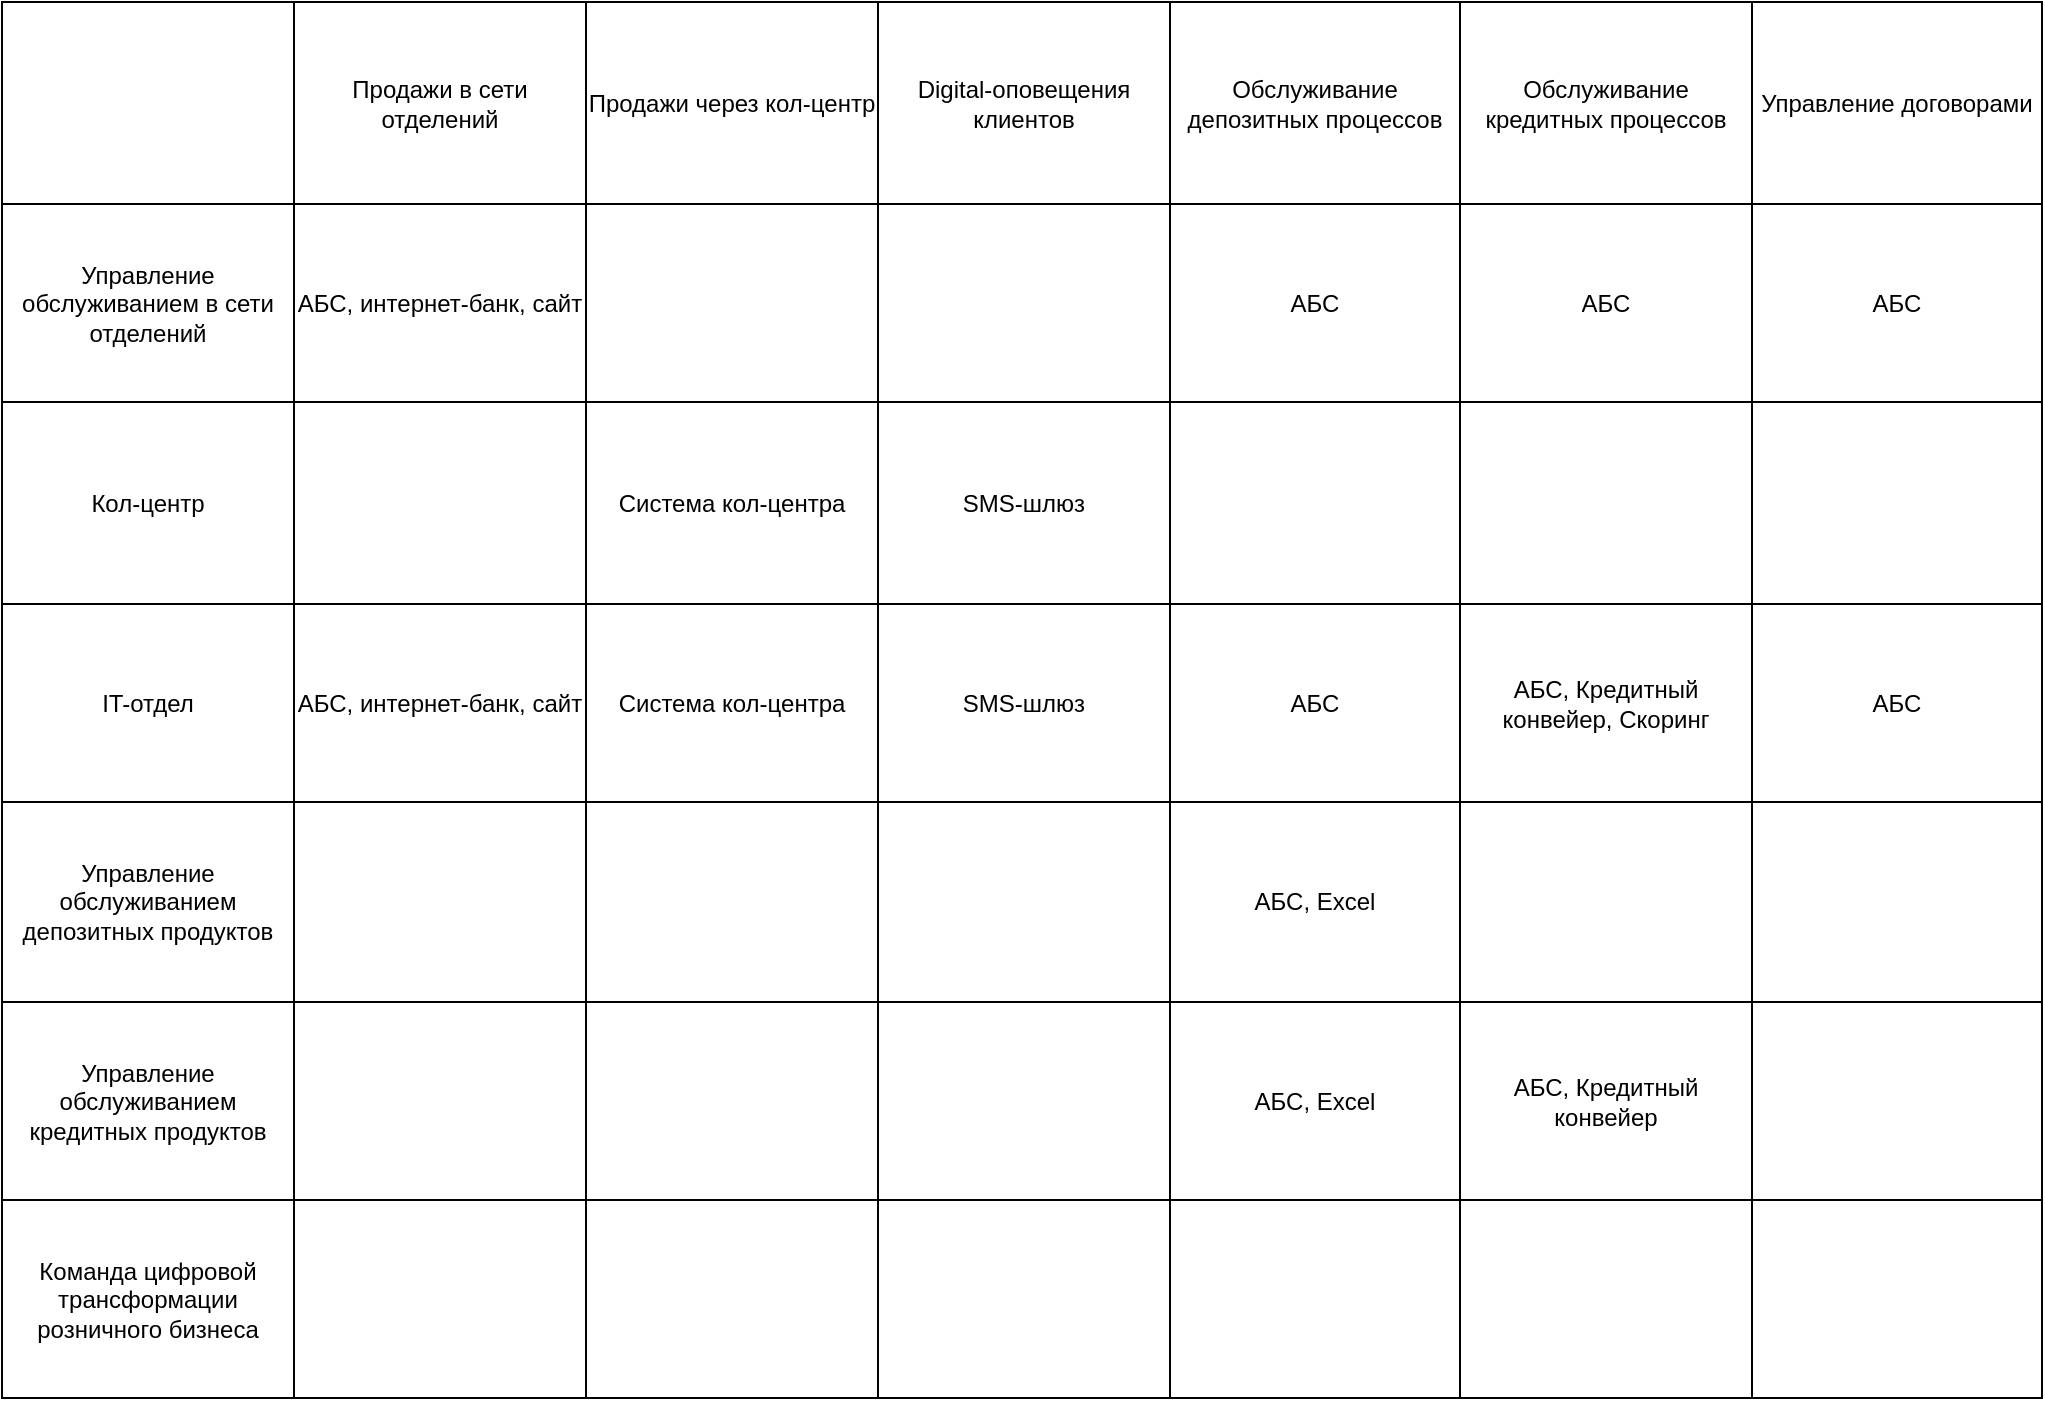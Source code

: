 <mxfile version="28.0.6" pages="2">
  <diagram id="rxKdcGtbKbgMEysclwxD" name="Карта текущего IT-ландшафта">
    <mxGraphModel dx="1692" dy="832" grid="1" gridSize="10" guides="1" tooltips="1" connect="1" arrows="1" fold="1" page="1" pageScale="1" pageWidth="850" pageHeight="1100" math="0" shadow="0">
      <root>
        <mxCell id="0" />
        <mxCell id="1" parent="0" />
        <mxCell id="GfLItW4zuN12n2_-C4HT-1" value="" style="shape=table;startSize=0;container=1;collapsible=0;childLayout=tableLayout;" vertex="1" parent="1">
          <mxGeometry x="100" y="140" width="1020" height="698" as="geometry" />
        </mxCell>
        <mxCell id="GfLItW4zuN12n2_-C4HT-2" value="" style="shape=tableRow;horizontal=0;startSize=0;swimlaneHead=0;swimlaneBody=0;strokeColor=inherit;top=0;left=0;bottom=0;right=0;collapsible=0;dropTarget=0;fillColor=none;points=[[0,0.5],[1,0.5]];portConstraint=eastwest;" vertex="1" parent="GfLItW4zuN12n2_-C4HT-1">
          <mxGeometry width="1020" height="101" as="geometry" />
        </mxCell>
        <mxCell id="GfLItW4zuN12n2_-C4HT-3" value="" style="shape=partialRectangle;html=1;whiteSpace=wrap;connectable=0;strokeColor=inherit;overflow=hidden;fillColor=none;top=0;left=0;bottom=0;right=0;pointerEvents=1;" vertex="1" parent="GfLItW4zuN12n2_-C4HT-2">
          <mxGeometry width="146" height="101" as="geometry">
            <mxRectangle width="146" height="101" as="alternateBounds" />
          </mxGeometry>
        </mxCell>
        <mxCell id="GfLItW4zuN12n2_-C4HT-4" value="Продажи в сети отделений" style="shape=partialRectangle;html=1;whiteSpace=wrap;connectable=0;strokeColor=inherit;overflow=hidden;fillColor=none;top=0;left=0;bottom=0;right=0;pointerEvents=1;" vertex="1" parent="GfLItW4zuN12n2_-C4HT-2">
          <mxGeometry x="146" width="146" height="101" as="geometry">
            <mxRectangle width="146" height="101" as="alternateBounds" />
          </mxGeometry>
        </mxCell>
        <mxCell id="GfLItW4zuN12n2_-C4HT-5" value="Продажи через кол-центр" style="shape=partialRectangle;html=1;whiteSpace=wrap;connectable=0;strokeColor=inherit;overflow=hidden;fillColor=none;top=0;left=0;bottom=0;right=0;pointerEvents=1;" vertex="1" parent="GfLItW4zuN12n2_-C4HT-2">
          <mxGeometry x="292" width="146" height="101" as="geometry">
            <mxRectangle width="146" height="101" as="alternateBounds" />
          </mxGeometry>
        </mxCell>
        <mxCell id="GfLItW4zuN12n2_-C4HT-6" value="Digital-оповещения клиентов" style="shape=partialRectangle;html=1;whiteSpace=wrap;connectable=0;strokeColor=inherit;overflow=hidden;fillColor=none;top=0;left=0;bottom=0;right=0;pointerEvents=1;" vertex="1" parent="GfLItW4zuN12n2_-C4HT-2">
          <mxGeometry x="438" width="146" height="101" as="geometry">
            <mxRectangle width="146" height="101" as="alternateBounds" />
          </mxGeometry>
        </mxCell>
        <mxCell id="GfLItW4zuN12n2_-C4HT-7" value="Обслуживание депозитных процессов" style="shape=partialRectangle;html=1;whiteSpace=wrap;connectable=0;strokeColor=inherit;overflow=hidden;fillColor=none;top=0;left=0;bottom=0;right=0;pointerEvents=1;" vertex="1" parent="GfLItW4zuN12n2_-C4HT-2">
          <mxGeometry x="584" width="145" height="101" as="geometry">
            <mxRectangle width="145" height="101" as="alternateBounds" />
          </mxGeometry>
        </mxCell>
        <mxCell id="GfLItW4zuN12n2_-C4HT-8" value="Обслуживание кредитных процессов" style="shape=partialRectangle;html=1;whiteSpace=wrap;connectable=0;strokeColor=inherit;overflow=hidden;fillColor=none;top=0;left=0;bottom=0;right=0;pointerEvents=1;" vertex="1" parent="GfLItW4zuN12n2_-C4HT-2">
          <mxGeometry x="729" width="146" height="101" as="geometry">
            <mxRectangle width="146" height="101" as="alternateBounds" />
          </mxGeometry>
        </mxCell>
        <mxCell id="GfLItW4zuN12n2_-C4HT-9" value="Управление договорами" style="shape=partialRectangle;html=1;whiteSpace=wrap;connectable=0;strokeColor=inherit;overflow=hidden;fillColor=none;top=0;left=0;bottom=0;right=0;pointerEvents=1;" vertex="1" parent="GfLItW4zuN12n2_-C4HT-2">
          <mxGeometry x="875" width="145" height="101" as="geometry">
            <mxRectangle width="145" height="101" as="alternateBounds" />
          </mxGeometry>
        </mxCell>
        <mxCell id="GfLItW4zuN12n2_-C4HT-10" value="" style="shape=tableRow;horizontal=0;startSize=0;swimlaneHead=0;swimlaneBody=0;strokeColor=inherit;top=0;left=0;bottom=0;right=0;collapsible=0;dropTarget=0;fillColor=none;points=[[0,0.5],[1,0.5]];portConstraint=eastwest;" vertex="1" parent="GfLItW4zuN12n2_-C4HT-1">
          <mxGeometry y="101" width="1020" height="99" as="geometry" />
        </mxCell>
        <mxCell id="GfLItW4zuN12n2_-C4HT-11" value="Управление обслуживанием в сети отделений" style="shape=partialRectangle;html=1;whiteSpace=wrap;connectable=0;strokeColor=inherit;overflow=hidden;fillColor=none;top=0;left=0;bottom=0;right=0;pointerEvents=1;" vertex="1" parent="GfLItW4zuN12n2_-C4HT-10">
          <mxGeometry width="146" height="99" as="geometry">
            <mxRectangle width="146" height="99" as="alternateBounds" />
          </mxGeometry>
        </mxCell>
        <mxCell id="GfLItW4zuN12n2_-C4HT-12" value="АБС, интернет-банк, сайт" style="shape=partialRectangle;html=1;whiteSpace=wrap;connectable=0;strokeColor=inherit;overflow=hidden;fillColor=none;top=0;left=0;bottom=0;right=0;pointerEvents=1;" vertex="1" parent="GfLItW4zuN12n2_-C4HT-10">
          <mxGeometry x="146" width="146" height="99" as="geometry">
            <mxRectangle width="146" height="99" as="alternateBounds" />
          </mxGeometry>
        </mxCell>
        <mxCell id="GfLItW4zuN12n2_-C4HT-13" value="" style="shape=partialRectangle;html=1;whiteSpace=wrap;connectable=0;strokeColor=inherit;overflow=hidden;fillColor=none;top=0;left=0;bottom=0;right=0;pointerEvents=1;" vertex="1" parent="GfLItW4zuN12n2_-C4HT-10">
          <mxGeometry x="292" width="146" height="99" as="geometry">
            <mxRectangle width="146" height="99" as="alternateBounds" />
          </mxGeometry>
        </mxCell>
        <mxCell id="GfLItW4zuN12n2_-C4HT-14" value="" style="shape=partialRectangle;html=1;whiteSpace=wrap;connectable=0;strokeColor=inherit;overflow=hidden;fillColor=none;top=0;left=0;bottom=0;right=0;pointerEvents=1;" vertex="1" parent="GfLItW4zuN12n2_-C4HT-10">
          <mxGeometry x="438" width="146" height="99" as="geometry">
            <mxRectangle width="146" height="99" as="alternateBounds" />
          </mxGeometry>
        </mxCell>
        <mxCell id="GfLItW4zuN12n2_-C4HT-15" value="АБС" style="shape=partialRectangle;html=1;whiteSpace=wrap;connectable=0;strokeColor=inherit;overflow=hidden;fillColor=none;top=0;left=0;bottom=0;right=0;pointerEvents=1;" vertex="1" parent="GfLItW4zuN12n2_-C4HT-10">
          <mxGeometry x="584" width="145" height="99" as="geometry">
            <mxRectangle width="145" height="99" as="alternateBounds" />
          </mxGeometry>
        </mxCell>
        <mxCell id="GfLItW4zuN12n2_-C4HT-16" value="АБС" style="shape=partialRectangle;html=1;whiteSpace=wrap;connectable=0;strokeColor=inherit;overflow=hidden;fillColor=none;top=0;left=0;bottom=0;right=0;pointerEvents=1;" vertex="1" parent="GfLItW4zuN12n2_-C4HT-10">
          <mxGeometry x="729" width="146" height="99" as="geometry">
            <mxRectangle width="146" height="99" as="alternateBounds" />
          </mxGeometry>
        </mxCell>
        <mxCell id="GfLItW4zuN12n2_-C4HT-17" value="АБС" style="shape=partialRectangle;html=1;whiteSpace=wrap;connectable=0;strokeColor=inherit;overflow=hidden;fillColor=none;top=0;left=0;bottom=0;right=0;pointerEvents=1;" vertex="1" parent="GfLItW4zuN12n2_-C4HT-10">
          <mxGeometry x="875" width="145" height="99" as="geometry">
            <mxRectangle width="145" height="99" as="alternateBounds" />
          </mxGeometry>
        </mxCell>
        <mxCell id="GfLItW4zuN12n2_-C4HT-18" value="" style="shape=tableRow;horizontal=0;startSize=0;swimlaneHead=0;swimlaneBody=0;strokeColor=inherit;top=0;left=0;bottom=0;right=0;collapsible=0;dropTarget=0;fillColor=none;points=[[0,0.5],[1,0.5]];portConstraint=eastwest;" vertex="1" parent="GfLItW4zuN12n2_-C4HT-1">
          <mxGeometry y="200" width="1020" height="101" as="geometry" />
        </mxCell>
        <mxCell id="GfLItW4zuN12n2_-C4HT-19" value="Кол-центр" style="shape=partialRectangle;html=1;whiteSpace=wrap;connectable=0;strokeColor=inherit;overflow=hidden;fillColor=none;top=0;left=0;bottom=0;right=0;pointerEvents=1;" vertex="1" parent="GfLItW4zuN12n2_-C4HT-18">
          <mxGeometry width="146" height="101" as="geometry">
            <mxRectangle width="146" height="101" as="alternateBounds" />
          </mxGeometry>
        </mxCell>
        <mxCell id="GfLItW4zuN12n2_-C4HT-20" value="" style="shape=partialRectangle;html=1;whiteSpace=wrap;connectable=0;strokeColor=inherit;overflow=hidden;fillColor=none;top=0;left=0;bottom=0;right=0;pointerEvents=1;" vertex="1" parent="GfLItW4zuN12n2_-C4HT-18">
          <mxGeometry x="146" width="146" height="101" as="geometry">
            <mxRectangle width="146" height="101" as="alternateBounds" />
          </mxGeometry>
        </mxCell>
        <mxCell id="GfLItW4zuN12n2_-C4HT-21" value="Система кол-центра" style="shape=partialRectangle;html=1;whiteSpace=wrap;connectable=0;strokeColor=inherit;overflow=hidden;fillColor=none;top=0;left=0;bottom=0;right=0;pointerEvents=1;" vertex="1" parent="GfLItW4zuN12n2_-C4HT-18">
          <mxGeometry x="292" width="146" height="101" as="geometry">
            <mxRectangle width="146" height="101" as="alternateBounds" />
          </mxGeometry>
        </mxCell>
        <mxCell id="GfLItW4zuN12n2_-C4HT-22" value="&lt;meta charset=&quot;utf-8&quot;&gt;SMS-шлюз" style="shape=partialRectangle;html=1;whiteSpace=wrap;connectable=0;strokeColor=inherit;overflow=hidden;fillColor=none;top=0;left=0;bottom=0;right=0;pointerEvents=1;" vertex="1" parent="GfLItW4zuN12n2_-C4HT-18">
          <mxGeometry x="438" width="146" height="101" as="geometry">
            <mxRectangle width="146" height="101" as="alternateBounds" />
          </mxGeometry>
        </mxCell>
        <mxCell id="GfLItW4zuN12n2_-C4HT-23" style="shape=partialRectangle;html=1;whiteSpace=wrap;connectable=0;strokeColor=inherit;overflow=hidden;fillColor=none;top=0;left=0;bottom=0;right=0;pointerEvents=1;" vertex="1" parent="GfLItW4zuN12n2_-C4HT-18">
          <mxGeometry x="584" width="145" height="101" as="geometry">
            <mxRectangle width="145" height="101" as="alternateBounds" />
          </mxGeometry>
        </mxCell>
        <mxCell id="GfLItW4zuN12n2_-C4HT-24" value="" style="shape=partialRectangle;html=1;whiteSpace=wrap;connectable=0;strokeColor=inherit;overflow=hidden;fillColor=none;top=0;left=0;bottom=0;right=0;pointerEvents=1;" vertex="1" parent="GfLItW4zuN12n2_-C4HT-18">
          <mxGeometry x="729" width="146" height="101" as="geometry">
            <mxRectangle width="146" height="101" as="alternateBounds" />
          </mxGeometry>
        </mxCell>
        <mxCell id="GfLItW4zuN12n2_-C4HT-25" style="shape=partialRectangle;html=1;whiteSpace=wrap;connectable=0;strokeColor=inherit;overflow=hidden;fillColor=none;top=0;left=0;bottom=0;right=0;pointerEvents=1;" vertex="1" parent="GfLItW4zuN12n2_-C4HT-18">
          <mxGeometry x="875" width="145" height="101" as="geometry">
            <mxRectangle width="145" height="101" as="alternateBounds" />
          </mxGeometry>
        </mxCell>
        <mxCell id="GfLItW4zuN12n2_-C4HT-26" value="" style="shape=tableRow;horizontal=0;startSize=0;swimlaneHead=0;swimlaneBody=0;strokeColor=inherit;top=0;left=0;bottom=0;right=0;collapsible=0;dropTarget=0;fillColor=none;points=[[0,0.5],[1,0.5]];portConstraint=eastwest;" vertex="1" parent="GfLItW4zuN12n2_-C4HT-1">
          <mxGeometry y="301" width="1020" height="99" as="geometry" />
        </mxCell>
        <mxCell id="GfLItW4zuN12n2_-C4HT-27" value="IT-отдел" style="shape=partialRectangle;html=1;whiteSpace=wrap;connectable=0;strokeColor=inherit;overflow=hidden;fillColor=none;top=0;left=0;bottom=0;right=0;pointerEvents=1;" vertex="1" parent="GfLItW4zuN12n2_-C4HT-26">
          <mxGeometry width="146" height="99" as="geometry">
            <mxRectangle width="146" height="99" as="alternateBounds" />
          </mxGeometry>
        </mxCell>
        <mxCell id="GfLItW4zuN12n2_-C4HT-28" value="АБС, интернет-банк, сайт" style="shape=partialRectangle;html=1;whiteSpace=wrap;connectable=0;strokeColor=inherit;overflow=hidden;fillColor=none;top=0;left=0;bottom=0;right=0;pointerEvents=1;" vertex="1" parent="GfLItW4zuN12n2_-C4HT-26">
          <mxGeometry x="146" width="146" height="99" as="geometry">
            <mxRectangle width="146" height="99" as="alternateBounds" />
          </mxGeometry>
        </mxCell>
        <mxCell id="GfLItW4zuN12n2_-C4HT-29" value="Система кол-центра" style="shape=partialRectangle;html=1;whiteSpace=wrap;connectable=0;strokeColor=inherit;overflow=hidden;fillColor=none;top=0;left=0;bottom=0;right=0;pointerEvents=1;" vertex="1" parent="GfLItW4zuN12n2_-C4HT-26">
          <mxGeometry x="292" width="146" height="99" as="geometry">
            <mxRectangle width="146" height="99" as="alternateBounds" />
          </mxGeometry>
        </mxCell>
        <mxCell id="GfLItW4zuN12n2_-C4HT-30" value="&lt;meta charset=&quot;utf-8&quot;&gt;SMS-шлюз" style="shape=partialRectangle;html=1;whiteSpace=wrap;connectable=0;strokeColor=inherit;overflow=hidden;fillColor=none;top=0;left=0;bottom=0;right=0;pointerEvents=1;" vertex="1" parent="GfLItW4zuN12n2_-C4HT-26">
          <mxGeometry x="438" width="146" height="99" as="geometry">
            <mxRectangle width="146" height="99" as="alternateBounds" />
          </mxGeometry>
        </mxCell>
        <mxCell id="GfLItW4zuN12n2_-C4HT-31" value="АБС" style="shape=partialRectangle;html=1;whiteSpace=wrap;connectable=0;strokeColor=inherit;overflow=hidden;fillColor=none;top=0;left=0;bottom=0;right=0;pointerEvents=1;" vertex="1" parent="GfLItW4zuN12n2_-C4HT-26">
          <mxGeometry x="584" width="145" height="99" as="geometry">
            <mxRectangle width="145" height="99" as="alternateBounds" />
          </mxGeometry>
        </mxCell>
        <mxCell id="GfLItW4zuN12n2_-C4HT-32" value="АБС, Кредитный конвейер, Скоринг" style="shape=partialRectangle;html=1;whiteSpace=wrap;connectable=0;strokeColor=inherit;overflow=hidden;fillColor=none;top=0;left=0;bottom=0;right=0;pointerEvents=1;" vertex="1" parent="GfLItW4zuN12n2_-C4HT-26">
          <mxGeometry x="729" width="146" height="99" as="geometry">
            <mxRectangle width="146" height="99" as="alternateBounds" />
          </mxGeometry>
        </mxCell>
        <mxCell id="GfLItW4zuN12n2_-C4HT-33" value="АБС" style="shape=partialRectangle;html=1;whiteSpace=wrap;connectable=0;strokeColor=inherit;overflow=hidden;fillColor=none;top=0;left=0;bottom=0;right=0;pointerEvents=1;" vertex="1" parent="GfLItW4zuN12n2_-C4HT-26">
          <mxGeometry x="875" width="145" height="99" as="geometry">
            <mxRectangle width="145" height="99" as="alternateBounds" />
          </mxGeometry>
        </mxCell>
        <mxCell id="GfLItW4zuN12n2_-C4HT-34" style="shape=tableRow;horizontal=0;startSize=0;swimlaneHead=0;swimlaneBody=0;strokeColor=inherit;top=0;left=0;bottom=0;right=0;collapsible=0;dropTarget=0;fillColor=none;points=[[0,0.5],[1,0.5]];portConstraint=eastwest;" vertex="1" parent="GfLItW4zuN12n2_-C4HT-1">
          <mxGeometry y="400" width="1020" height="100" as="geometry" />
        </mxCell>
        <mxCell id="GfLItW4zuN12n2_-C4HT-35" value="Управление обслуживанием депозитных продуктов" style="shape=partialRectangle;html=1;whiteSpace=wrap;connectable=0;strokeColor=inherit;overflow=hidden;fillColor=none;top=0;left=0;bottom=0;right=0;pointerEvents=1;" vertex="1" parent="GfLItW4zuN12n2_-C4HT-34">
          <mxGeometry width="146" height="100" as="geometry">
            <mxRectangle width="146" height="100" as="alternateBounds" />
          </mxGeometry>
        </mxCell>
        <mxCell id="GfLItW4zuN12n2_-C4HT-36" style="shape=partialRectangle;html=1;whiteSpace=wrap;connectable=0;strokeColor=inherit;overflow=hidden;fillColor=none;top=0;left=0;bottom=0;right=0;pointerEvents=1;" vertex="1" parent="GfLItW4zuN12n2_-C4HT-34">
          <mxGeometry x="146" width="146" height="100" as="geometry">
            <mxRectangle width="146" height="100" as="alternateBounds" />
          </mxGeometry>
        </mxCell>
        <mxCell id="GfLItW4zuN12n2_-C4HT-37" style="shape=partialRectangle;html=1;whiteSpace=wrap;connectable=0;strokeColor=inherit;overflow=hidden;fillColor=none;top=0;left=0;bottom=0;right=0;pointerEvents=1;" vertex="1" parent="GfLItW4zuN12n2_-C4HT-34">
          <mxGeometry x="292" width="146" height="100" as="geometry">
            <mxRectangle width="146" height="100" as="alternateBounds" />
          </mxGeometry>
        </mxCell>
        <mxCell id="GfLItW4zuN12n2_-C4HT-38" style="shape=partialRectangle;html=1;whiteSpace=wrap;connectable=0;strokeColor=inherit;overflow=hidden;fillColor=none;top=0;left=0;bottom=0;right=0;pointerEvents=1;" vertex="1" parent="GfLItW4zuN12n2_-C4HT-34">
          <mxGeometry x="438" width="146" height="100" as="geometry">
            <mxRectangle width="146" height="100" as="alternateBounds" />
          </mxGeometry>
        </mxCell>
        <mxCell id="GfLItW4zuN12n2_-C4HT-39" value="АБС, Excel" style="shape=partialRectangle;html=1;whiteSpace=wrap;connectable=0;strokeColor=inherit;overflow=hidden;fillColor=none;top=0;left=0;bottom=0;right=0;pointerEvents=1;" vertex="1" parent="GfLItW4zuN12n2_-C4HT-34">
          <mxGeometry x="584" width="145" height="100" as="geometry">
            <mxRectangle width="145" height="100" as="alternateBounds" />
          </mxGeometry>
        </mxCell>
        <mxCell id="GfLItW4zuN12n2_-C4HT-40" style="shape=partialRectangle;html=1;whiteSpace=wrap;connectable=0;strokeColor=inherit;overflow=hidden;fillColor=none;top=0;left=0;bottom=0;right=0;pointerEvents=1;" vertex="1" parent="GfLItW4zuN12n2_-C4HT-34">
          <mxGeometry x="729" width="146" height="100" as="geometry">
            <mxRectangle width="146" height="100" as="alternateBounds" />
          </mxGeometry>
        </mxCell>
        <mxCell id="GfLItW4zuN12n2_-C4HT-41" style="shape=partialRectangle;html=1;whiteSpace=wrap;connectable=0;strokeColor=inherit;overflow=hidden;fillColor=none;top=0;left=0;bottom=0;right=0;pointerEvents=1;" vertex="1" parent="GfLItW4zuN12n2_-C4HT-34">
          <mxGeometry x="875" width="145" height="100" as="geometry">
            <mxRectangle width="145" height="100" as="alternateBounds" />
          </mxGeometry>
        </mxCell>
        <mxCell id="GfLItW4zuN12n2_-C4HT-42" style="shape=tableRow;horizontal=0;startSize=0;swimlaneHead=0;swimlaneBody=0;strokeColor=inherit;top=0;left=0;bottom=0;right=0;collapsible=0;dropTarget=0;fillColor=none;points=[[0,0.5],[1,0.5]];portConstraint=eastwest;" vertex="1" parent="GfLItW4zuN12n2_-C4HT-1">
          <mxGeometry y="500" width="1020" height="99" as="geometry" />
        </mxCell>
        <mxCell id="GfLItW4zuN12n2_-C4HT-43" value="Управление обслуживанием кредитных продуктов" style="shape=partialRectangle;html=1;whiteSpace=wrap;connectable=0;strokeColor=inherit;overflow=hidden;fillColor=none;top=0;left=0;bottom=0;right=0;pointerEvents=1;" vertex="1" parent="GfLItW4zuN12n2_-C4HT-42">
          <mxGeometry width="146" height="99" as="geometry">
            <mxRectangle width="146" height="99" as="alternateBounds" />
          </mxGeometry>
        </mxCell>
        <mxCell id="GfLItW4zuN12n2_-C4HT-44" style="shape=partialRectangle;html=1;whiteSpace=wrap;connectable=0;strokeColor=inherit;overflow=hidden;fillColor=none;top=0;left=0;bottom=0;right=0;pointerEvents=1;" vertex="1" parent="GfLItW4zuN12n2_-C4HT-42">
          <mxGeometry x="146" width="146" height="99" as="geometry">
            <mxRectangle width="146" height="99" as="alternateBounds" />
          </mxGeometry>
        </mxCell>
        <mxCell id="GfLItW4zuN12n2_-C4HT-45" style="shape=partialRectangle;html=1;whiteSpace=wrap;connectable=0;strokeColor=inherit;overflow=hidden;fillColor=none;top=0;left=0;bottom=0;right=0;pointerEvents=1;" vertex="1" parent="GfLItW4zuN12n2_-C4HT-42">
          <mxGeometry x="292" width="146" height="99" as="geometry">
            <mxRectangle width="146" height="99" as="alternateBounds" />
          </mxGeometry>
        </mxCell>
        <mxCell id="GfLItW4zuN12n2_-C4HT-46" style="shape=partialRectangle;html=1;whiteSpace=wrap;connectable=0;strokeColor=inherit;overflow=hidden;fillColor=none;top=0;left=0;bottom=0;right=0;pointerEvents=1;" vertex="1" parent="GfLItW4zuN12n2_-C4HT-42">
          <mxGeometry x="438" width="146" height="99" as="geometry">
            <mxRectangle width="146" height="99" as="alternateBounds" />
          </mxGeometry>
        </mxCell>
        <mxCell id="GfLItW4zuN12n2_-C4HT-47" value="АБС, Excel" style="shape=partialRectangle;html=1;whiteSpace=wrap;connectable=0;strokeColor=inherit;overflow=hidden;fillColor=none;top=0;left=0;bottom=0;right=0;pointerEvents=1;" vertex="1" parent="GfLItW4zuN12n2_-C4HT-42">
          <mxGeometry x="584" width="145" height="99" as="geometry">
            <mxRectangle width="145" height="99" as="alternateBounds" />
          </mxGeometry>
        </mxCell>
        <mxCell id="GfLItW4zuN12n2_-C4HT-48" value="АБС, Кредитный конвейер" style="shape=partialRectangle;html=1;whiteSpace=wrap;connectable=0;strokeColor=inherit;overflow=hidden;fillColor=none;top=0;left=0;bottom=0;right=0;pointerEvents=1;" vertex="1" parent="GfLItW4zuN12n2_-C4HT-42">
          <mxGeometry x="729" width="146" height="99" as="geometry">
            <mxRectangle width="146" height="99" as="alternateBounds" />
          </mxGeometry>
        </mxCell>
        <mxCell id="GfLItW4zuN12n2_-C4HT-49" style="shape=partialRectangle;html=1;whiteSpace=wrap;connectable=0;strokeColor=inherit;overflow=hidden;fillColor=none;top=0;left=0;bottom=0;right=0;pointerEvents=1;" vertex="1" parent="GfLItW4zuN12n2_-C4HT-42">
          <mxGeometry x="875" width="145" height="99" as="geometry">
            <mxRectangle width="145" height="99" as="alternateBounds" />
          </mxGeometry>
        </mxCell>
        <mxCell id="GfLItW4zuN12n2_-C4HT-50" style="shape=tableRow;horizontal=0;startSize=0;swimlaneHead=0;swimlaneBody=0;strokeColor=inherit;top=0;left=0;bottom=0;right=0;collapsible=0;dropTarget=0;fillColor=none;points=[[0,0.5],[1,0.5]];portConstraint=eastwest;" vertex="1" parent="GfLItW4zuN12n2_-C4HT-1">
          <mxGeometry y="599" width="1020" height="99" as="geometry" />
        </mxCell>
        <mxCell id="GfLItW4zuN12n2_-C4HT-51" value="Команда цифровой трансформации розничного бизнеса" style="shape=partialRectangle;html=1;whiteSpace=wrap;connectable=0;strokeColor=inherit;overflow=hidden;fillColor=none;top=0;left=0;bottom=0;right=0;pointerEvents=1;" vertex="1" parent="GfLItW4zuN12n2_-C4HT-50">
          <mxGeometry width="146" height="99" as="geometry">
            <mxRectangle width="146" height="99" as="alternateBounds" />
          </mxGeometry>
        </mxCell>
        <mxCell id="GfLItW4zuN12n2_-C4HT-52" style="shape=partialRectangle;html=1;whiteSpace=wrap;connectable=0;strokeColor=inherit;overflow=hidden;fillColor=none;top=0;left=0;bottom=0;right=0;pointerEvents=1;" vertex="1" parent="GfLItW4zuN12n2_-C4HT-50">
          <mxGeometry x="146" width="146" height="99" as="geometry">
            <mxRectangle width="146" height="99" as="alternateBounds" />
          </mxGeometry>
        </mxCell>
        <mxCell id="GfLItW4zuN12n2_-C4HT-53" style="shape=partialRectangle;html=1;whiteSpace=wrap;connectable=0;strokeColor=inherit;overflow=hidden;fillColor=none;top=0;left=0;bottom=0;right=0;pointerEvents=1;" vertex="1" parent="GfLItW4zuN12n2_-C4HT-50">
          <mxGeometry x="292" width="146" height="99" as="geometry">
            <mxRectangle width="146" height="99" as="alternateBounds" />
          </mxGeometry>
        </mxCell>
        <mxCell id="GfLItW4zuN12n2_-C4HT-54" style="shape=partialRectangle;html=1;whiteSpace=wrap;connectable=0;strokeColor=inherit;overflow=hidden;fillColor=none;top=0;left=0;bottom=0;right=0;pointerEvents=1;" vertex="1" parent="GfLItW4zuN12n2_-C4HT-50">
          <mxGeometry x="438" width="146" height="99" as="geometry">
            <mxRectangle width="146" height="99" as="alternateBounds" />
          </mxGeometry>
        </mxCell>
        <mxCell id="GfLItW4zuN12n2_-C4HT-55" style="shape=partialRectangle;html=1;whiteSpace=wrap;connectable=0;strokeColor=inherit;overflow=hidden;fillColor=none;top=0;left=0;bottom=0;right=0;pointerEvents=1;" vertex="1" parent="GfLItW4zuN12n2_-C4HT-50">
          <mxGeometry x="584" width="145" height="99" as="geometry">
            <mxRectangle width="145" height="99" as="alternateBounds" />
          </mxGeometry>
        </mxCell>
        <mxCell id="GfLItW4zuN12n2_-C4HT-56" style="shape=partialRectangle;html=1;whiteSpace=wrap;connectable=0;strokeColor=inherit;overflow=hidden;fillColor=none;top=0;left=0;bottom=0;right=0;pointerEvents=1;" vertex="1" parent="GfLItW4zuN12n2_-C4HT-50">
          <mxGeometry x="729" width="146" height="99" as="geometry">
            <mxRectangle width="146" height="99" as="alternateBounds" />
          </mxGeometry>
        </mxCell>
        <mxCell id="GfLItW4zuN12n2_-C4HT-57" style="shape=partialRectangle;html=1;whiteSpace=wrap;connectable=0;strokeColor=inherit;overflow=hidden;fillColor=none;top=0;left=0;bottom=0;right=0;pointerEvents=1;" vertex="1" parent="GfLItW4zuN12n2_-C4HT-50">
          <mxGeometry x="875" width="145" height="99" as="geometry">
            <mxRectangle width="145" height="99" as="alternateBounds" />
          </mxGeometry>
        </mxCell>
      </root>
    </mxGraphModel>
  </diagram>
  <diagram name="Схема интеграции приложений" id="yUvS80mBlK33-a01m8WD">
    <mxGraphModel dx="2461" dy="792" grid="1" gridSize="10" guides="1" tooltips="1" connect="1" arrows="1" fold="1" page="1" pageScale="1" pageWidth="850" pageHeight="1100" math="0" shadow="0">
      <root>
        <mxCell id="0" />
        <mxCell id="1" parent="0" />
        <mxCell id="MfhENIIKKrXEnp5Mp0mc-14" style="edgeStyle=orthogonalEdgeStyle;rounded=0;orthogonalLoop=1;jettySize=auto;html=1;exitX=1;exitY=0.5;exitDx=0;exitDy=0;entryX=0.5;entryY=1;entryDx=0;entryDy=0;" edge="1" parent="1" source="MfhENIIKKrXEnp5Mp0mc-4" target="MfhENIIKKrXEnp5Mp0mc-9">
          <mxGeometry relative="1" as="geometry" />
        </mxCell>
        <mxCell id="MfhENIIKKrXEnp5Mp0mc-35" value="Оформление&amp;nbsp;&lt;div&gt;заявки&amp;nbsp;&lt;/div&gt;&lt;div&gt;депозита / кредита&lt;/div&gt;" style="edgeLabel;html=1;align=center;verticalAlign=middle;resizable=0;points=[];" vertex="1" connectable="0" parent="MfhENIIKKrXEnp5Mp0mc-14">
          <mxGeometry x="-0.88" y="1" relative="1" as="geometry">
            <mxPoint x="41" y="-59" as="offset" />
          </mxGeometry>
        </mxCell>
        <mxCell id="MfhENIIKKrXEnp5Mp0mc-41" style="edgeStyle=orthogonalEdgeStyle;rounded=0;orthogonalLoop=1;jettySize=auto;html=1;exitX=1;exitY=0.5;exitDx=0;exitDy=0;entryX=0;entryY=0.5;entryDx=0;entryDy=0;" edge="1" parent="1" source="MfhENIIKKrXEnp5Mp0mc-4" target="MfhENIIKKrXEnp5Mp0mc-22">
          <mxGeometry relative="1" as="geometry" />
        </mxCell>
        <mxCell id="MfhENIIKKrXEnp5Mp0mc-42" style="edgeStyle=orthogonalEdgeStyle;rounded=0;orthogonalLoop=1;jettySize=auto;html=1;exitX=1;exitY=0.5;exitDx=0;exitDy=0;entryX=0;entryY=0.5;entryDx=0;entryDy=0;" edge="1" parent="1" source="MfhENIIKKrXEnp5Mp0mc-4" target="MfhENIIKKrXEnp5Mp0mc-24">
          <mxGeometry relative="1" as="geometry" />
        </mxCell>
        <mxCell id="MfhENIIKKrXEnp5Mp0mc-45" value="Продвижение" style="edgeLabel;html=1;align=center;verticalAlign=middle;resizable=0;points=[];" vertex="1" connectable="0" parent="MfhENIIKKrXEnp5Mp0mc-42">
          <mxGeometry x="-0.21" relative="1" as="geometry">
            <mxPoint as="offset" />
          </mxGeometry>
        </mxCell>
        <mxCell id="MfhENIIKKrXEnp5Mp0mc-4" value="Менеджеры&lt;div&gt;фронт-офиса&lt;/div&gt;" style="image;html=1;image=img/lib/clip_art/people/Suit_Man_128x128.png" vertex="1" parent="1">
          <mxGeometry x="330" y="760" width="80" height="80" as="geometry" />
        </mxCell>
        <mxCell id="MfhENIIKKrXEnp5Mp0mc-18" style="edgeStyle=orthogonalEdgeStyle;rounded=0;orthogonalLoop=1;jettySize=auto;html=1;exitX=0;exitY=0.5;exitDx=0;exitDy=0;entryX=1;entryY=0.5;entryDx=0;entryDy=0;" edge="1" parent="1" source="MfhENIIKKrXEnp5Mp0mc-5" target="MfhENIIKKrXEnp5Mp0mc-15">
          <mxGeometry relative="1" as="geometry">
            <Array as="points">
              <mxPoint x="110" y="190" />
            </Array>
          </mxGeometry>
        </mxCell>
        <mxCell id="MfhENIIKKrXEnp5Mp0mc-19" value="Расчет кредитной ставки" style="edgeLabel;html=1;align=center;verticalAlign=middle;resizable=0;points=[];" vertex="1" connectable="0" parent="MfhENIIKKrXEnp5Mp0mc-18">
          <mxGeometry x="0.405" y="1" relative="1" as="geometry">
            <mxPoint x="17" y="19" as="offset" />
          </mxGeometry>
        </mxCell>
        <mxCell id="MfhENIIKKrXEnp5Mp0mc-32" style="edgeStyle=orthogonalEdgeStyle;rounded=0;orthogonalLoop=1;jettySize=auto;html=1;exitX=1;exitY=0.75;exitDx=0;exitDy=0;entryX=0;entryY=0.25;entryDx=0;entryDy=0;" edge="1" parent="1" source="MfhENIIKKrXEnp5Mp0mc-5" target="MfhENIIKKrXEnp5Mp0mc-9">
          <mxGeometry relative="1" as="geometry" />
        </mxCell>
        <mxCell id="MfhENIIKKrXEnp5Mp0mc-33" value="Обработка заявок" style="edgeLabel;html=1;align=center;verticalAlign=middle;resizable=0;points=[];" vertex="1" connectable="0" parent="MfhENIIKKrXEnp5Mp0mc-32">
          <mxGeometry x="-0.836" relative="1" as="geometry">
            <mxPoint x="33" as="offset" />
          </mxGeometry>
        </mxCell>
        <mxCell id="MfhENIIKKrXEnp5Mp0mc-39" style="edgeStyle=orthogonalEdgeStyle;rounded=0;orthogonalLoop=1;jettySize=auto;html=1;exitX=1;exitY=0.25;exitDx=0;exitDy=0;entryX=0.5;entryY=1;entryDx=0;entryDy=0;" edge="1" parent="1" source="MfhENIIKKrXEnp5Mp0mc-5" target="MfhENIIKKrXEnp5Mp0mc-17">
          <mxGeometry relative="1" as="geometry" />
        </mxCell>
        <mxCell id="MfhENIIKKrXEnp5Mp0mc-40" value="Получение информации&lt;div&gt;о клиенте&lt;/div&gt;" style="edgeLabel;html=1;align=center;verticalAlign=middle;resizable=0;points=[];" vertex="1" connectable="0" parent="MfhENIIKKrXEnp5Mp0mc-39">
          <mxGeometry x="-0.542" y="4" relative="1" as="geometry">
            <mxPoint x="85" y="-36" as="offset" />
          </mxGeometry>
        </mxCell>
        <mxCell id="MfhENIIKKrXEnp5Mp0mc-5" value="Кредитный отдел" style="image;html=1;image=img/lib/clip_art/people/Pilot_Man_128x128.png" vertex="1" parent="1">
          <mxGeometry x="110" y="270" width="80" height="80" as="geometry" />
        </mxCell>
        <mxCell id="MfhENIIKKrXEnp5Mp0mc-12" style="edgeStyle=orthogonalEdgeStyle;rounded=0;orthogonalLoop=1;jettySize=auto;html=1;exitX=1;exitY=0.5;exitDx=0;exitDy=0;entryX=0;entryY=0.5;entryDx=0;entryDy=0;" edge="1" parent="1" source="MfhENIIKKrXEnp5Mp0mc-6" target="MfhENIIKKrXEnp5Mp0mc-9">
          <mxGeometry relative="1" as="geometry" />
        </mxCell>
        <mxCell id="MfhENIIKKrXEnp5Mp0mc-20" style="edgeStyle=orthogonalEdgeStyle;rounded=0;orthogonalLoop=1;jettySize=auto;html=1;exitX=1;exitY=0.5;exitDx=0;exitDy=0;entryX=0.5;entryY=1;entryDx=0;entryDy=0;" edge="1" parent="1" source="MfhENIIKKrXEnp5Mp0mc-6" target="MfhENIIKKrXEnp5Mp0mc-15">
          <mxGeometry relative="1" as="geometry" />
        </mxCell>
        <mxCell id="MfhENIIKKrXEnp5Mp0mc-21" value="Расчет специальной ставки" style="edgeLabel;html=1;align=center;verticalAlign=middle;resizable=0;points=[];" vertex="1" connectable="0" parent="MfhENIIKKrXEnp5Mp0mc-20">
          <mxGeometry x="0.861" y="-1" relative="1" as="geometry">
            <mxPoint y="149" as="offset" />
          </mxGeometry>
        </mxCell>
        <mxCell id="MfhENIIKKrXEnp5Mp0mc-27" value="Обработка заявок" style="edgeLabel;html=1;align=center;verticalAlign=middle;resizable=0;points=[];" vertex="1" connectable="0" parent="MfhENIIKKrXEnp5Mp0mc-20">
          <mxGeometry x="-0.848" relative="1" as="geometry">
            <mxPoint x="130" as="offset" />
          </mxGeometry>
        </mxCell>
        <mxCell id="MfhENIIKKrXEnp5Mp0mc-6" value="Депозитный отдел" style="image;html=1;image=img/lib/clip_art/people/Pilot_Woman_128x128.png" vertex="1" parent="1">
          <mxGeometry x="-110" y="455" width="80" height="80" as="geometry" />
        </mxCell>
        <mxCell id="MfhENIIKKrXEnp5Mp0mc-38" style="edgeStyle=orthogonalEdgeStyle;rounded=0;orthogonalLoop=1;jettySize=auto;html=1;exitX=0;exitY=0.5;exitDx=0;exitDy=0;entryX=0.5;entryY=0;entryDx=0;entryDy=0;" edge="1" parent="1" source="MfhENIIKKrXEnp5Mp0mc-7" target="MfhENIIKKrXEnp5Mp0mc-16">
          <mxGeometry relative="1" as="geometry" />
        </mxCell>
        <mxCell id="MfhENIIKKrXEnp5Mp0mc-7" value="Кол-центр" style="image;html=1;image=img/lib/clip_art/people/Telesales_Woman_128x128.png" vertex="1" parent="1">
          <mxGeometry x="830" y="170" width="80" height="80" as="geometry" />
        </mxCell>
        <mxCell id="MfhENIIKKrXEnp5Mp0mc-29" style="edgeStyle=orthogonalEdgeStyle;rounded=0;orthogonalLoop=1;jettySize=auto;html=1;exitX=1;exitY=0.5;exitDx=0;exitDy=0;entryX=0;entryY=0.5;entryDx=0;entryDy=0;" edge="1" parent="1" source="MfhENIIKKrXEnp5Mp0mc-9" target="MfhENIIKKrXEnp5Mp0mc-28">
          <mxGeometry relative="1" as="geometry" />
        </mxCell>
        <mxCell id="MfhENIIKKrXEnp5Mp0mc-30" value="SMS оповещения&lt;div&gt;клиентов&lt;/div&gt;" style="edgeLabel;html=1;align=center;verticalAlign=middle;resizable=0;points=[];" vertex="1" connectable="0" parent="MfhENIIKKrXEnp5Mp0mc-29">
          <mxGeometry x="-0.254" y="-1" relative="1" as="geometry">
            <mxPoint as="offset" />
          </mxGeometry>
        </mxCell>
        <mxCell id="MfhENIIKKrXEnp5Mp0mc-36" style="edgeStyle=orthogonalEdgeStyle;rounded=0;orthogonalLoop=1;jettySize=auto;html=1;exitX=0.5;exitY=0;exitDx=0;exitDy=0;entryX=1;entryY=0.5;entryDx=0;entryDy=0;" edge="1" parent="1" source="MfhENIIKKrXEnp5Mp0mc-9" target="MfhENIIKKrXEnp5Mp0mc-17">
          <mxGeometry relative="1" as="geometry" />
        </mxCell>
        <mxCell id="MfhENIIKKrXEnp5Mp0mc-37" value="Передача заявки на кредит" style="edgeLabel;html=1;align=center;verticalAlign=middle;resizable=0;points=[];" vertex="1" connectable="0" parent="MfhENIIKKrXEnp5Mp0mc-36">
          <mxGeometry x="-0.184" relative="1" as="geometry">
            <mxPoint as="offset" />
          </mxGeometry>
        </mxCell>
        <mxCell id="MfhENIIKKrXEnp5Mp0mc-9" value="ABC" style="rounded=1;whiteSpace=wrap;html=1;fillColor=#dae8fc;strokeColor=#6c8ebf;" vertex="1" parent="1">
          <mxGeometry x="310" y="290" width="300" height="410" as="geometry" />
        </mxCell>
        <mxCell id="MfhENIIKKrXEnp5Mp0mc-15" value="Excel" style="rounded=1;whiteSpace=wrap;html=1;fillColor=#d5e8d4;strokeColor=#82b366;" vertex="1" parent="1">
          <mxGeometry x="-70" y="160" width="120" height="60" as="geometry" />
        </mxCell>
        <mxCell id="MfhENIIKKrXEnp5Mp0mc-25" style="edgeStyle=orthogonalEdgeStyle;rounded=0;orthogonalLoop=1;jettySize=auto;html=1;exitX=0.5;exitY=1;exitDx=0;exitDy=0;entryX=1;entryY=0.25;entryDx=0;entryDy=0;" edge="1" parent="1" source="MfhENIIKKrXEnp5Mp0mc-16" target="MfhENIIKKrXEnp5Mp0mc-9">
          <mxGeometry relative="1" as="geometry" />
        </mxCell>
        <mxCell id="MfhENIIKKrXEnp5Mp0mc-26" value="Передача обращения на депозит" style="edgeLabel;html=1;align=center;verticalAlign=middle;resizable=0;points=[];" vertex="1" connectable="0" parent="MfhENIIKKrXEnp5Mp0mc-25">
          <mxGeometry x="-0.479" y="1" relative="1" as="geometry">
            <mxPoint as="offset" />
          </mxGeometry>
        </mxCell>
        <mxCell id="MfhENIIKKrXEnp5Mp0mc-16" value="Система&amp;nbsp;&lt;div&gt;Кол-центра&lt;/div&gt;" style="rounded=1;whiteSpace=wrap;html=1;fillColor=#fff2cc;strokeColor=#d6b656;" vertex="1" parent="1">
          <mxGeometry x="640" y="230" width="120" height="60" as="geometry" />
        </mxCell>
        <mxCell id="MfhENIIKKrXEnp5Mp0mc-17" value="Кредитный&amp;nbsp;&lt;div&gt;конвеер&lt;/div&gt;" style="rounded=1;whiteSpace=wrap;html=1;fillColor=#dae8fc;strokeColor=#6c8ebf;" vertex="1" parent="1">
          <mxGeometry x="270" y="130" width="120" height="60" as="geometry" />
        </mxCell>
        <mxCell id="MfhENIIKKrXEnp5Mp0mc-22" value="Сайт" style="rounded=1;whiteSpace=wrap;html=1;fillColor=#e1d5e7;strokeColor=#9673a6;" vertex="1" parent="1">
          <mxGeometry x="630" y="720" width="120" height="60" as="geometry" />
        </mxCell>
        <mxCell id="MfhENIIKKrXEnp5Mp0mc-24" value="Интернет-банк" style="rounded=1;whiteSpace=wrap;html=1;fillColor=#e1d5e7;strokeColor=#9673a6;" vertex="1" parent="1">
          <mxGeometry x="630" y="830" width="120" height="60" as="geometry" />
        </mxCell>
        <mxCell id="MfhENIIKKrXEnp5Mp0mc-28" value="SMS-шлюз" style="rounded=1;whiteSpace=wrap;html=1;fillColor=#dae8fc;strokeColor=#6c8ebf;" vertex="1" parent="1">
          <mxGeometry x="760" y="400" width="120" height="60" as="geometry" />
        </mxCell>
      </root>
    </mxGraphModel>
  </diagram>
</mxfile>
